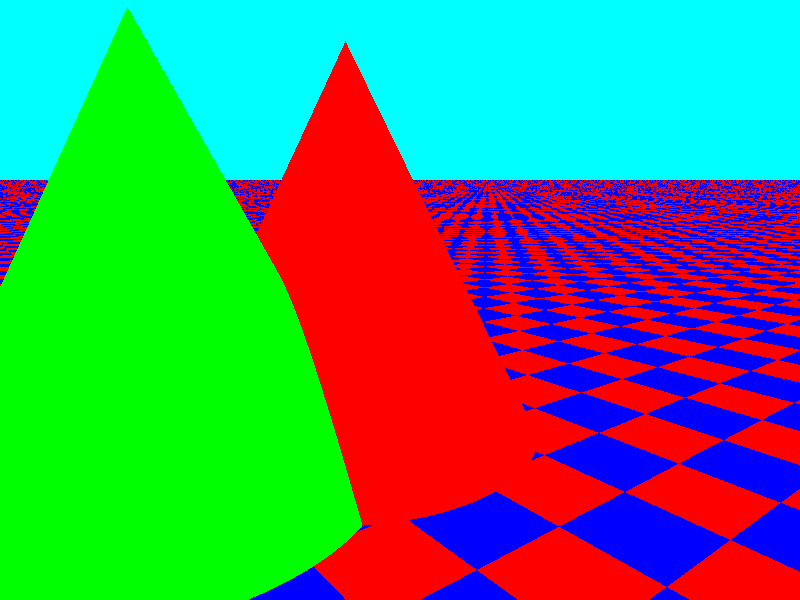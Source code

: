  /* ---------------------------------------------------------*/  
 /*      Prosty program rysujący obraz oświetlonej kuli      */
 /* ---------------------------------------------------------*/
 
 #include "colors.inc"      /* włączenie pliku zawierającego */
                            /* predefiniowane elementy sceny */
 

 background { color Cyan }  /* określenie koloru tła */
  
  
 camera                     /* określenie pozycji obserwatora */ 
                            /* i sposobu patrzenia na obiekt */
 {
 location <4, 2, -1>
 look_at <0, 1, 2>
 } 
  
  
 cone /* definicja obiektu */
 {
    <0, 0, 0>  1.5
    <0, 3, 0>, 0
    texture{pigment { color Green }}
 }    
 
 cone /* definicja obiektu */
 {
   <0, 0, 0>  1.5
   <0, 3, 0>, 0
   texture{pigment { color Red }}    
   translate <0, 0, 1.5>
 } 
 
 plane /* nazwa obiektu */
 {
    <0, 1, 0>, -1 /* parametry opisujące płaszczyznę */
    pigment {checker color Red,color Blue }
    /*(czerwono - niebieska szachownica) */
 }

 
 light_source { <2, 2, -3> color Red }   /* definicja oświetlenia sceny */ 
 light_source { <1, 2, -1> color Green }   /* definicja oświetlenia sceny */ 